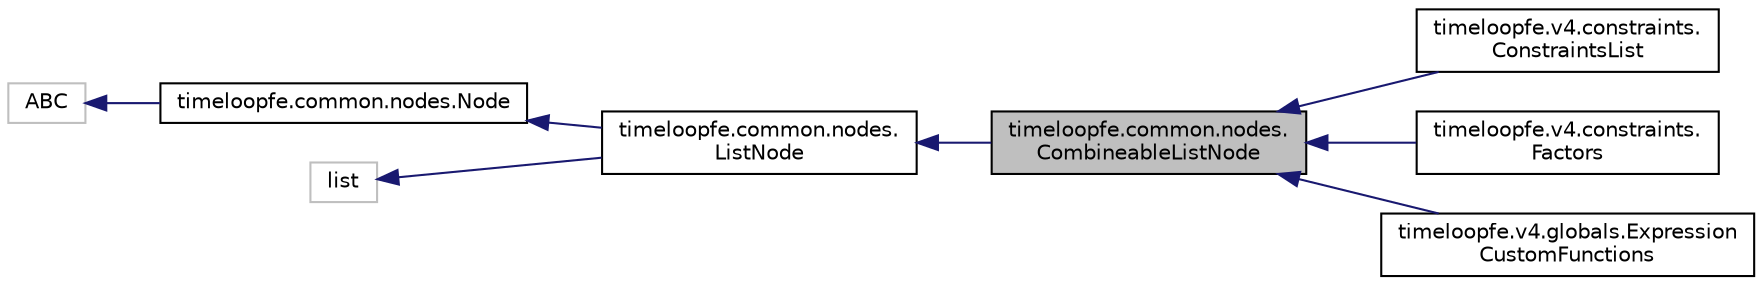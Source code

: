 digraph "timeloopfe.common.nodes.CombineableListNode"
{
 // LATEX_PDF_SIZE
  edge [fontname="Helvetica",fontsize="10",labelfontname="Helvetica",labelfontsize="10"];
  node [fontname="Helvetica",fontsize="10",shape=record];
  rankdir="LR";
  Node1 [label="timeloopfe.common.nodes.\lCombineableListNode",height=0.2,width=0.4,color="black", fillcolor="grey75", style="filled", fontcolor="black",tooltip="A list node that can be combined with others by extending."];
  Node2 -> Node1 [dir="back",color="midnightblue",fontsize="10",style="solid"];
  Node2 [label="timeloopfe.common.nodes.\lListNode",height=0.2,width=0.4,color="black", fillcolor="white", style="filled",URL="$classtimeloopfe_1_1common_1_1nodes_1_1ListNode.html",tooltip="A node that is a list of other nodes."];
  Node3 -> Node2 [dir="back",color="midnightblue",fontsize="10",style="solid"];
  Node3 [label="timeloopfe.common.nodes.Node",height=0.2,width=0.4,color="black", fillcolor="white", style="filled",URL="$classtimeloopfe_1_1common_1_1nodes_1_1Node.html",tooltip="Base class for all nodes in the hierarchy."];
  Node4 -> Node3 [dir="back",color="midnightblue",fontsize="10",style="solid"];
  Node4 [label="ABC",height=0.2,width=0.4,color="grey75", fillcolor="white", style="filled",tooltip=" "];
  Node5 -> Node2 [dir="back",color="midnightblue",fontsize="10",style="solid"];
  Node5 [label="list",height=0.2,width=0.4,color="grey75", fillcolor="white", style="filled",tooltip=" "];
  Node1 -> Node6 [dir="back",color="midnightblue",fontsize="10",style="solid"];
  Node6 [label="timeloopfe.v4.constraints.\lConstraintsList",height=0.2,width=0.4,color="black", fillcolor="white", style="filled",URL="$classtimeloopfe_1_1v4_1_1constraints_1_1ConstraintsList.html",tooltip="A class representing a list of constraints."];
  Node1 -> Node7 [dir="back",color="midnightblue",fontsize="10",style="solid"];
  Node7 [label="timeloopfe.v4.constraints.\lFactors",height=0.2,width=0.4,color="black", fillcolor="white", style="filled",URL="$classtimeloopfe_1_1v4_1_1constraints_1_1Factors.html",tooltip="A list of factors used to describe loop bounds."];
  Node1 -> Node8 [dir="back",color="midnightblue",fontsize="10",style="solid"];
  Node8 [label="timeloopfe.v4.globals.Expression\lCustomFunctions",height=0.2,width=0.4,color="black", fillcolor="white", style="filled",URL="$classtimeloopfe_1_1v4_1_1globals_1_1ExpressionCustomFunctions.html",tooltip="A list of paths to Python files containing functions to be used in expressions."];
}
